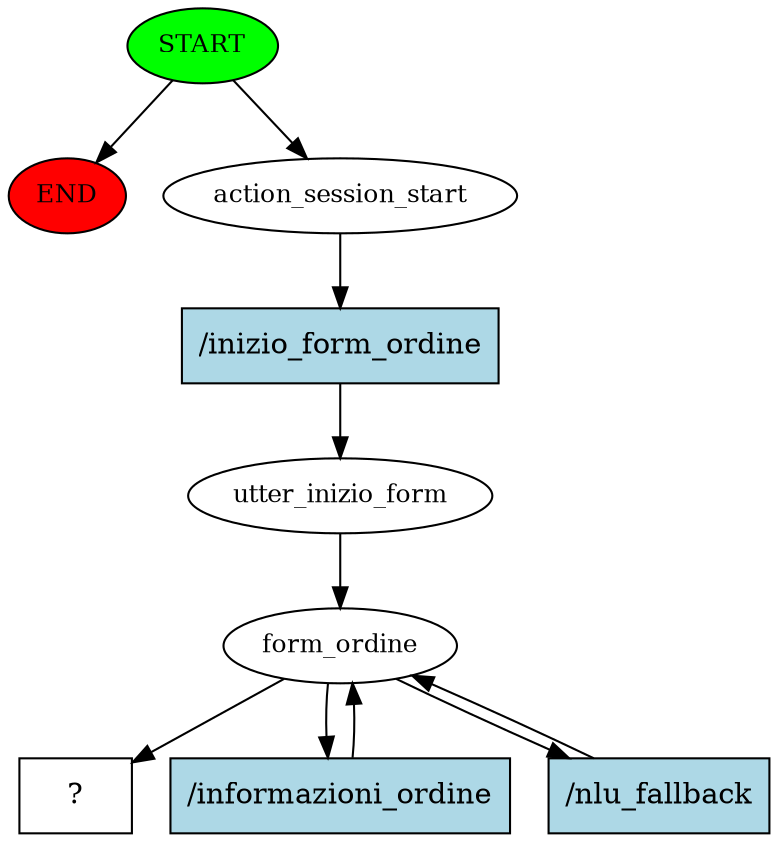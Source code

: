 digraph  {
0 [class="start active", fillcolor=green, fontsize=12, label=START, style=filled];
"-1" [class=end, fillcolor=red, fontsize=12, label=END, style=filled];
1 [class=active, fontsize=12, label=action_session_start];
2 [class=active, fontsize=12, label=utter_inizio_form];
3 [class=active, fontsize=12, label=form_ordine];
17 [class="intent dashed active", label="  ?  ", shape=rect];
18 [class="intent active", fillcolor=lightblue, label="/inizio_form_ordine", shape=rect, style=filled];
19 [class="intent active", fillcolor=lightblue, label="/informazioni_ordine", shape=rect, style=filled];
20 [class="intent active", fillcolor=lightblue, label="/nlu_fallback", shape=rect, style=filled];
0 -> "-1"  [class="", key=NONE, label=""];
0 -> 1  [class=active, key=NONE, label=""];
1 -> 18  [class=active, key=0];
2 -> 3  [class=active, key=NONE, label=""];
3 -> 17  [class=active, key=NONE, label=""];
3 -> 19  [class=active, key=0];
3 -> 20  [class=active, key=0];
18 -> 2  [class=active, key=0];
19 -> 3  [class=active, key=0];
20 -> 3  [class=active, key=0];
}
